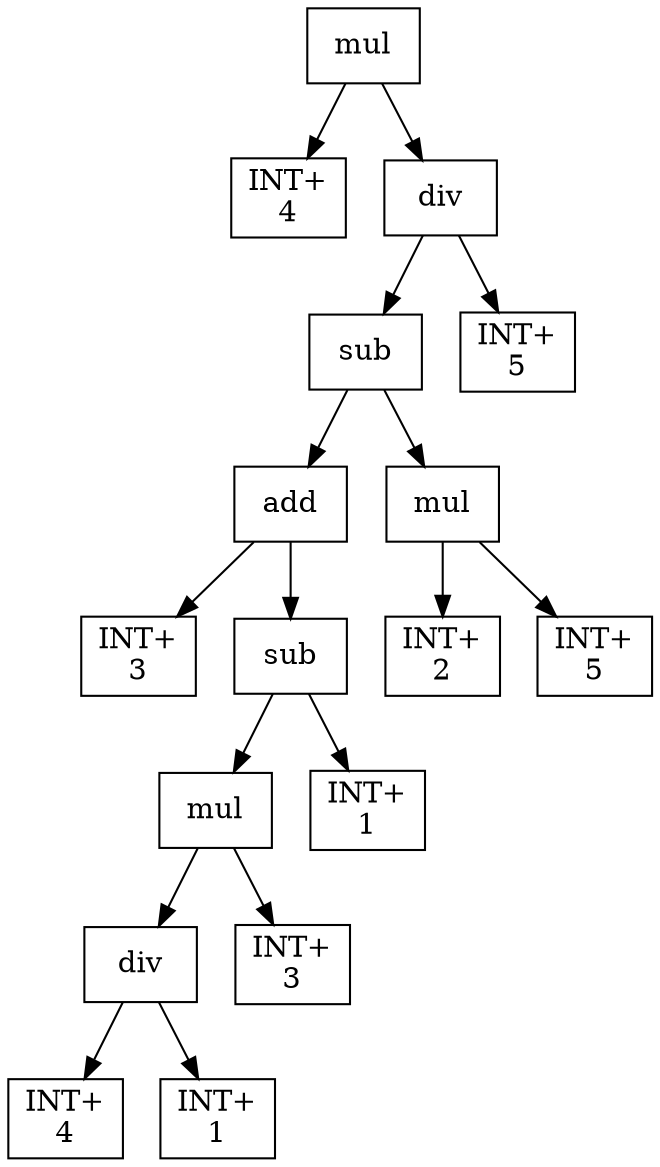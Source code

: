 digraph expr {
  node [shape=box];
  n1 [label="mul"];
  n2 [label="INT+\n4"];
  n3 [label="div"];
  n4 [label="sub"];
  n5 [label="add"];
  n6 [label="INT+\n3"];
  n7 [label="sub"];
  n8 [label="mul"];
  n9 [label="div"];
  n10 [label="INT+\n4"];
  n11 [label="INT+\n1"];
  n9 -> n10;
  n9 -> n11;
  n12 [label="INT+\n3"];
  n8 -> n9;
  n8 -> n12;
  n13 [label="INT+\n1"];
  n7 -> n8;
  n7 -> n13;
  n5 -> n6;
  n5 -> n7;
  n14 [label="mul"];
  n15 [label="INT+\n2"];
  n16 [label="INT+\n5"];
  n14 -> n15;
  n14 -> n16;
  n4 -> n5;
  n4 -> n14;
  n17 [label="INT+\n5"];
  n3 -> n4;
  n3 -> n17;
  n1 -> n2;
  n1 -> n3;
}